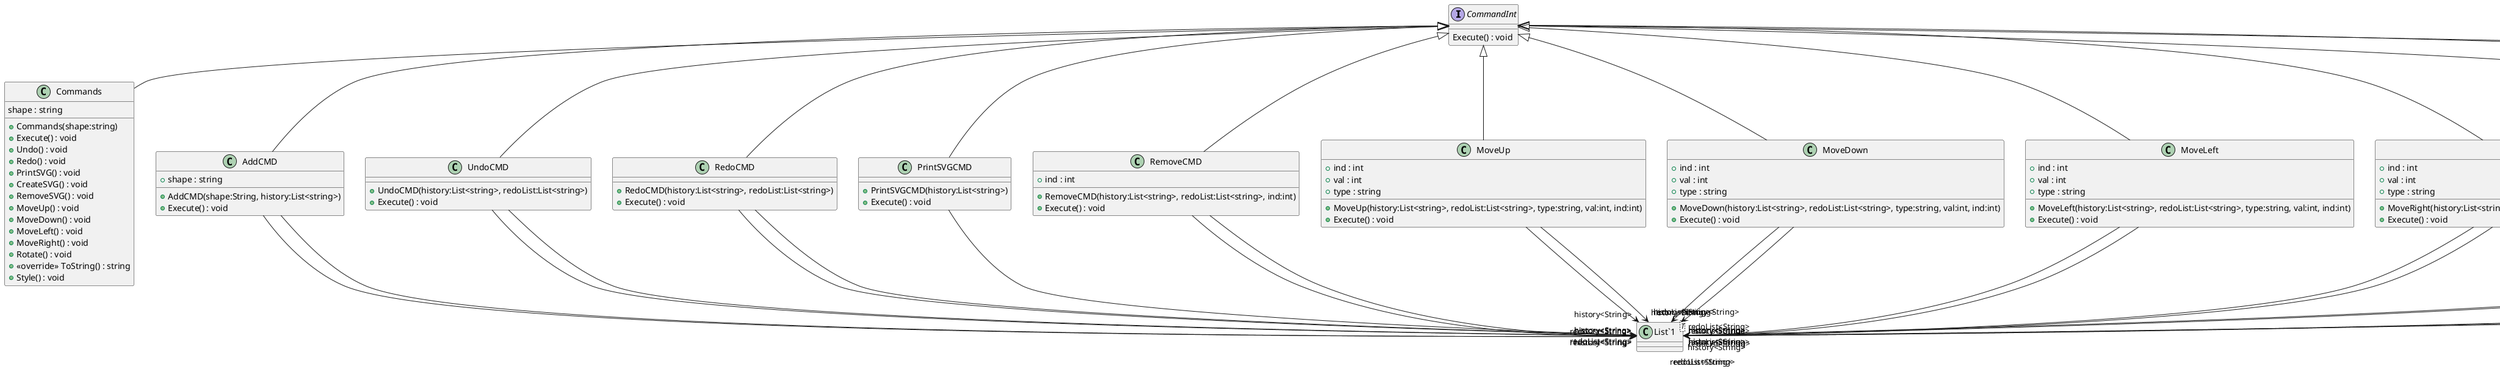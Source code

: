 @startuml
interface CommandInt {
    Execute() : void
}
class Commands {
    shape : string
    + Commands(shape:string)
    + Execute() : void
    + Undo() : void
    + Redo() : void
    + PrintSVG() : void
    + CreateSVG() : void
    + RemoveSVG() : void
    + MoveUp() : void
    + MoveDown() : void
    + MoveLeft() : void
    + MoveRight() : void
    + Rotate() : void
    + <<override>> ToString() : string
    + Style() : void
}
class AddCMD {
    + shape : string
    + AddCMD(shape:String, history:List<string>)
    + Execute() : void
}
class UndoCMD {
    + UndoCMD(history:List<string>, redoList:List<string>)
    + Execute() : void
}
class RedoCMD {
    + RedoCMD(history:List<string>, redoList:List<string>)
    + Execute() : void
}
class PrintSVGCMD {
    + PrintSVGCMD(history:List<string>)
    + Execute() : void
}
class CreateSVGCMD {
    + CreateSVGCMD(history:List<string>, name:string)
    + Execute() : void
}
class RemoveCMD {
    + ind : int
    + RemoveCMD(history:List<string>, redoList:List<string>, ind:int)
    + Execute() : void
}
class MoveUp {
    + ind : int
    + val : int
    + type : string
    + MoveUp(history:List<string>, redoList:List<string>, type:string, val:int, ind:int)
    + Execute() : void
}
class MoveDown {
    + ind : int
    + val : int
    + type : string
    + MoveDown(history:List<string>, redoList:List<string>, type:string, val:int, ind:int)
    + Execute() : void
}
class MoveLeft {
    + ind : int
    + val : int
    + type : string
    + MoveLeft(history:List<string>, redoList:List<string>, type:string, val:int, ind:int)
    + Execute() : void
}
class MoveRight {
    + ind : int
    + val : int
    + type : string
    + MoveRight(history:List<string>, redoList:List<string>, type:string, val:int, ind:int)
    + Execute() : void
}
class Rotate {
    + type : string
    + dir : string
    + ind : int
    + val : int
    + Rotate(history:List<string>, redoList:List<string>, type:string, dir:string, val:int, ind:int)
    + Execute() : void
}
class Style {
    + type : string
    + val : string
    + ind : int
    + Style(history:List<string>, redoList:List<string>, type:string, val:string, ind:int)
    + Execute() : void
}
class "List`1"<T> {
}
CommandInt <|-- Commands
CommandInt <|-- AddCMD
AddCMD --> "history<String>" "List`1"
AddCMD --> "redoList<String>" "List`1"
CommandInt <|-- UndoCMD
UndoCMD --> "history<String>" "List`1"
UndoCMD --> "redoList<String>" "List`1"
CommandInt <|-- RedoCMD
RedoCMD --> "history<String>" "List`1"
RedoCMD --> "redoList<String>" "List`1"
CommandInt <|-- PrintSVGCMD
PrintSVGCMD --> "history<String>" "List`1"
CommandInt <|-- CreateSVGCMD
CreateSVGCMD --> "history<String>" "List`1"
CreateSVGCMD --> "name" String
CommandInt <|-- RemoveCMD
RemoveCMD --> "history<String>" "List`1"
RemoveCMD --> "redoList<String>" "List`1"
CommandInt <|-- MoveUp
MoveUp --> "history<String>" "List`1"
MoveUp --> "redoList<String>" "List`1"
CommandInt <|-- MoveDown
MoveDown --> "history<String>" "List`1"
MoveDown --> "redoList<String>" "List`1"
CommandInt <|-- MoveLeft
MoveLeft --> "history<String>" "List`1"
MoveLeft --> "redoList<String>" "List`1"
CommandInt <|-- MoveRight
MoveRight --> "history<String>" "List`1"
MoveRight --> "redoList<String>" "List`1"
CommandInt <|-- Rotate
Rotate --> "history<String>" "List`1"
Rotate --> "redoList<String>" "List`1"
CommandInt <|-- Style
Style --> "history<String>" "List`1"
Style --> "redoList<String>" "List`1"
@enduml
